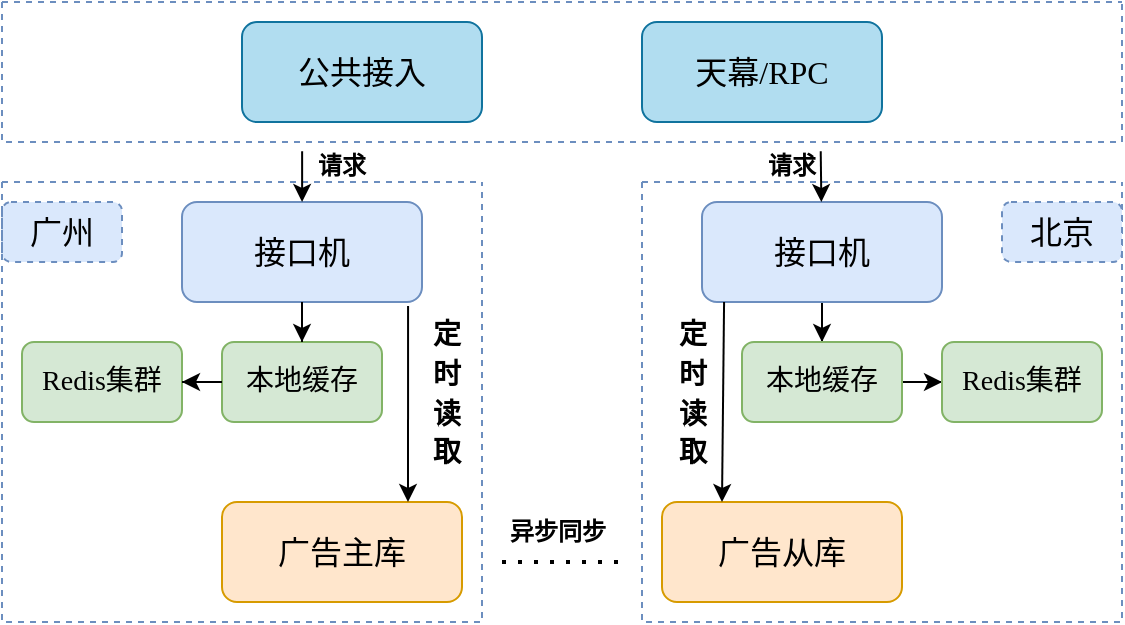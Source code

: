 <mxfile version="20.8.5" type="github">
  <diagram id="g77NV5Jpvd8c-g1gd50a" name="第 1 页">
    <mxGraphModel dx="1195" dy="657" grid="1" gridSize="10" guides="1" tooltips="1" connect="1" arrows="1" fold="1" page="1" pageScale="1" pageWidth="827" pageHeight="1169" math="0" shadow="0">
      <root>
        <mxCell id="0" />
        <mxCell id="1" parent="0" />
        <mxCell id="sQSbw70mtBKwgn5H8qq--43" value="&lt;font style=&quot;font-size: 16px;&quot;&gt;公共接入&lt;/font&gt;" style="rounded=1;whiteSpace=wrap;html=1;fillColor=#b1ddf0;strokeColor=#10739e;fontFamily=Verdana;" parent="1" vertex="1">
          <mxGeometry x="200" y="120" width="120" height="50" as="geometry" />
        </mxCell>
        <mxCell id="bUQ-HvQgCxrvzn8xXoF2-1" value="" style="swimlane;startSize=0;fontFamily=Verdana;fontSize=13;dashed=1;fillColor=#dae8fc;strokeColor=#6c8ebf;movable=1;resizable=1;rotatable=1;deletable=1;editable=1;connectable=1;" vertex="1" parent="1">
          <mxGeometry x="80" y="110" width="560" height="70" as="geometry" />
        </mxCell>
        <mxCell id="sQSbw70mtBKwgn5H8qq--44" value="天幕/RPC" style="rounded=1;whiteSpace=wrap;html=1;fontFamily=Verdana;fontSize=16;fillColor=#b1ddf0;strokeColor=#10739e;" parent="bUQ-HvQgCxrvzn8xXoF2-1" vertex="1">
          <mxGeometry x="320" y="10" width="120" height="50" as="geometry" />
        </mxCell>
        <mxCell id="bUQ-HvQgCxrvzn8xXoF2-10" value="广州" style="rounded=1;whiteSpace=wrap;html=1;dashed=1;fontFamily=Verdana;fontSize=16;fillColor=#dae8fc;strokeColor=#6c8ebf;" vertex="1" parent="1">
          <mxGeometry x="80" y="210" width="60" height="30" as="geometry" />
        </mxCell>
        <mxCell id="bUQ-HvQgCxrvzn8xXoF2-11" value="" style="swimlane;startSize=0;fontFamily=Verdana;fontSize=13;dashed=1;fillColor=#dae8fc;strokeColor=#6c8ebf;movable=1;resizable=1;rotatable=1;deletable=1;editable=1;connectable=1;" vertex="1" parent="1">
          <mxGeometry x="80" y="200" width="240" height="220" as="geometry" />
        </mxCell>
        <mxCell id="bUQ-HvQgCxrvzn8xXoF2-5" value="Redis集群" style="rounded=1;whiteSpace=wrap;html=1;fontFamily=Verdana;fontSize=14;fillColor=#d5e8d4;strokeColor=#82b366;" vertex="1" parent="bUQ-HvQgCxrvzn8xXoF2-11">
          <mxGeometry x="10" y="80" width="80" height="40" as="geometry" />
        </mxCell>
        <mxCell id="bUQ-HvQgCxrvzn8xXoF2-6" value="本地缓存" style="rounded=1;whiteSpace=wrap;html=1;fontFamily=Verdana;fontSize=14;fillColor=#d5e8d4;strokeColor=#82b366;" vertex="1" parent="bUQ-HvQgCxrvzn8xXoF2-11">
          <mxGeometry x="110" y="80" width="80" height="40" as="geometry" />
        </mxCell>
        <mxCell id="bUQ-HvQgCxrvzn8xXoF2-9" value="" style="edgeStyle=orthogonalEdgeStyle;rounded=0;orthogonalLoop=1;jettySize=auto;html=1;" edge="1" parent="bUQ-HvQgCxrvzn8xXoF2-11" source="bUQ-HvQgCxrvzn8xXoF2-6" target="bUQ-HvQgCxrvzn8xXoF2-5">
          <mxGeometry relative="1" as="geometry" />
        </mxCell>
        <mxCell id="bUQ-HvQgCxrvzn8xXoF2-4" value="接口机" style="rounded=1;whiteSpace=wrap;html=1;fontFamily=Verdana;fontSize=16;fillColor=#dae8fc;strokeColor=#6c8ebf;" vertex="1" parent="bUQ-HvQgCxrvzn8xXoF2-11">
          <mxGeometry x="90" y="10" width="120" height="50" as="geometry" />
        </mxCell>
        <mxCell id="bUQ-HvQgCxrvzn8xXoF2-8" value="" style="edgeStyle=orthogonalEdgeStyle;rounded=0;orthogonalLoop=1;jettySize=auto;html=1;" edge="1" parent="bUQ-HvQgCxrvzn8xXoF2-11" source="bUQ-HvQgCxrvzn8xXoF2-4" target="bUQ-HvQgCxrvzn8xXoF2-6">
          <mxGeometry relative="1" as="geometry" />
        </mxCell>
        <mxCell id="bUQ-HvQgCxrvzn8xXoF2-15" value="广告主库" style="rounded=1;whiteSpace=wrap;html=1;fontFamily=Verdana;fontSize=16;fillColor=#ffe6cc;strokeColor=#d79b00;" vertex="1" parent="bUQ-HvQgCxrvzn8xXoF2-11">
          <mxGeometry x="110" y="160" width="120" height="50" as="geometry" />
        </mxCell>
        <mxCell id="bUQ-HvQgCxrvzn8xXoF2-18" value="" style="endArrow=classic;html=1;rounded=0;exitX=0.942;exitY=1.04;exitDx=0;exitDy=0;exitPerimeter=0;" edge="1" parent="bUQ-HvQgCxrvzn8xXoF2-11" source="bUQ-HvQgCxrvzn8xXoF2-4">
          <mxGeometry width="50" height="50" relative="1" as="geometry">
            <mxPoint x="310" y="230" as="sourcePoint" />
            <mxPoint x="203" y="160" as="targetPoint" />
          </mxGeometry>
        </mxCell>
        <mxCell id="bUQ-HvQgCxrvzn8xXoF2-19" value="&lt;font style=&quot;font-size: 14px;&quot;&gt;&lt;b&gt;定&lt;br&gt;时&lt;br&gt;读&lt;br&gt;取&lt;/b&gt;&lt;/font&gt;" style="text;strokeColor=none;fillColor=none;html=1;fontSize=16;fontStyle=0;verticalAlign=middle;align=center;fontFamily=Verdana;" vertex="1" parent="bUQ-HvQgCxrvzn8xXoF2-11">
          <mxGeometry x="202" y="60" width="40" height="90" as="geometry" />
        </mxCell>
        <mxCell id="bUQ-HvQgCxrvzn8xXoF2-21" value="" style="swimlane;startSize=0;fontFamily=Verdana;fontSize=13;dashed=1;fillColor=#dae8fc;strokeColor=#6c8ebf;movable=1;resizable=1;rotatable=1;deletable=1;editable=1;connectable=1;" vertex="1" parent="1">
          <mxGeometry x="400" y="200" width="240" height="220" as="geometry" />
        </mxCell>
        <mxCell id="bUQ-HvQgCxrvzn8xXoF2-32" value="" style="edgeStyle=orthogonalEdgeStyle;rounded=0;orthogonalLoop=1;jettySize=auto;html=1;" edge="1" parent="bUQ-HvQgCxrvzn8xXoF2-21" source="bUQ-HvQgCxrvzn8xXoF2-25" target="bUQ-HvQgCxrvzn8xXoF2-30">
          <mxGeometry relative="1" as="geometry" />
        </mxCell>
        <mxCell id="bUQ-HvQgCxrvzn8xXoF2-25" value="接口机" style="rounded=1;whiteSpace=wrap;html=1;fontFamily=Verdana;fontSize=16;fillColor=#dae8fc;strokeColor=#6c8ebf;" vertex="1" parent="bUQ-HvQgCxrvzn8xXoF2-21">
          <mxGeometry x="30" y="10" width="120" height="50" as="geometry" />
        </mxCell>
        <mxCell id="bUQ-HvQgCxrvzn8xXoF2-27" value="广告从库" style="rounded=1;whiteSpace=wrap;html=1;fontFamily=Verdana;fontSize=16;fillColor=#ffe6cc;strokeColor=#d79b00;" vertex="1" parent="bUQ-HvQgCxrvzn8xXoF2-21">
          <mxGeometry x="10" y="160" width="120" height="50" as="geometry" />
        </mxCell>
        <mxCell id="bUQ-HvQgCxrvzn8xXoF2-20" value="北京" style="rounded=1;whiteSpace=wrap;html=1;dashed=1;fontFamily=Verdana;fontSize=16;fillColor=#dae8fc;strokeColor=#6c8ebf;" vertex="1" parent="bUQ-HvQgCxrvzn8xXoF2-21">
          <mxGeometry x="180" y="10" width="60" height="30" as="geometry" />
        </mxCell>
        <mxCell id="bUQ-HvQgCxrvzn8xXoF2-33" value="" style="edgeStyle=orthogonalEdgeStyle;rounded=0;orthogonalLoop=1;jettySize=auto;html=1;" edge="1" parent="bUQ-HvQgCxrvzn8xXoF2-21" source="bUQ-HvQgCxrvzn8xXoF2-30" target="bUQ-HvQgCxrvzn8xXoF2-31">
          <mxGeometry relative="1" as="geometry" />
        </mxCell>
        <mxCell id="bUQ-HvQgCxrvzn8xXoF2-30" value="本地缓存" style="rounded=1;whiteSpace=wrap;html=1;fontFamily=Verdana;fontSize=14;fillColor=#d5e8d4;strokeColor=#82b366;" vertex="1" parent="bUQ-HvQgCxrvzn8xXoF2-21">
          <mxGeometry x="50" y="80" width="80" height="40" as="geometry" />
        </mxCell>
        <mxCell id="bUQ-HvQgCxrvzn8xXoF2-31" value="Redis集群" style="rounded=1;whiteSpace=wrap;html=1;fontFamily=Verdana;fontSize=14;fillColor=#d5e8d4;strokeColor=#82b366;" vertex="1" parent="bUQ-HvQgCxrvzn8xXoF2-21">
          <mxGeometry x="150" y="80" width="80" height="40" as="geometry" />
        </mxCell>
        <mxCell id="bUQ-HvQgCxrvzn8xXoF2-35" value="" style="endArrow=classic;html=1;rounded=0;exitX=0.092;exitY=1;exitDx=0;exitDy=0;exitPerimeter=0;entryX=0.25;entryY=0;entryDx=0;entryDy=0;" edge="1" parent="bUQ-HvQgCxrvzn8xXoF2-21" source="bUQ-HvQgCxrvzn8xXoF2-25" target="bUQ-HvQgCxrvzn8xXoF2-27">
          <mxGeometry width="50" height="50" relative="1" as="geometry">
            <mxPoint x="-10" y="200" as="sourcePoint" />
            <mxPoint x="40" y="150" as="targetPoint" />
          </mxGeometry>
        </mxCell>
        <mxCell id="bUQ-HvQgCxrvzn8xXoF2-36" value="&lt;font style=&quot;font-size: 14px;&quot;&gt;&lt;b&gt;定&lt;br&gt;时&lt;br&gt;读&lt;br&gt;取&lt;/b&gt;&lt;/font&gt;" style="text;strokeColor=none;fillColor=none;html=1;fontSize=16;fontStyle=0;verticalAlign=middle;align=center;fontFamily=Verdana;" vertex="1" parent="1">
          <mxGeometry x="405" y="260" width="40" height="90" as="geometry" />
        </mxCell>
        <mxCell id="bUQ-HvQgCxrvzn8xXoF2-40" value="" style="endArrow=classic;html=1;rounded=0;exitX=0.731;exitY=1.066;exitDx=0;exitDy=0;exitPerimeter=0;" edge="1" parent="1" source="bUQ-HvQgCxrvzn8xXoF2-1" target="bUQ-HvQgCxrvzn8xXoF2-25">
          <mxGeometry width="50" height="50" relative="1" as="geometry">
            <mxPoint x="360" y="350" as="sourcePoint" />
            <mxPoint x="410" y="300" as="targetPoint" />
          </mxGeometry>
        </mxCell>
        <mxCell id="bUQ-HvQgCxrvzn8xXoF2-41" value="" style="endArrow=classic;html=1;rounded=0;exitX=0.268;exitY=1.066;exitDx=0;exitDy=0;exitPerimeter=0;" edge="1" parent="1" source="bUQ-HvQgCxrvzn8xXoF2-1" target="bUQ-HvQgCxrvzn8xXoF2-4">
          <mxGeometry width="50" height="50" relative="1" as="geometry">
            <mxPoint x="360" y="350" as="sourcePoint" />
            <mxPoint x="410" y="300" as="targetPoint" />
          </mxGeometry>
        </mxCell>
        <mxCell id="bUQ-HvQgCxrvzn8xXoF2-42" value="请求" style="text;html=1;strokeColor=none;fillColor=none;align=center;verticalAlign=middle;whiteSpace=wrap;rounded=0;fontStyle=1" vertex="1" parent="1">
          <mxGeometry x="220" y="177" width="60" height="30" as="geometry" />
        </mxCell>
        <mxCell id="bUQ-HvQgCxrvzn8xXoF2-43" value="请求" style="text;html=1;strokeColor=none;fillColor=none;align=center;verticalAlign=middle;whiteSpace=wrap;rounded=0;fontStyle=1" vertex="1" parent="1">
          <mxGeometry x="445" y="177" width="60" height="30" as="geometry" />
        </mxCell>
        <mxCell id="bUQ-HvQgCxrvzn8xXoF2-44" value="" style="endArrow=none;dashed=1;html=1;dashPattern=1 3;strokeWidth=2;rounded=0;" edge="1" parent="1">
          <mxGeometry width="50" height="50" relative="1" as="geometry">
            <mxPoint x="330" y="390" as="sourcePoint" />
            <mxPoint x="390" y="390" as="targetPoint" />
          </mxGeometry>
        </mxCell>
        <mxCell id="bUQ-HvQgCxrvzn8xXoF2-45" value="异步同步" style="text;html=1;strokeColor=none;fillColor=none;align=center;verticalAlign=middle;whiteSpace=wrap;rounded=0;fontStyle=1" vertex="1" parent="1">
          <mxGeometry x="328" y="360" width="60" height="30" as="geometry" />
        </mxCell>
      </root>
    </mxGraphModel>
  </diagram>
</mxfile>
